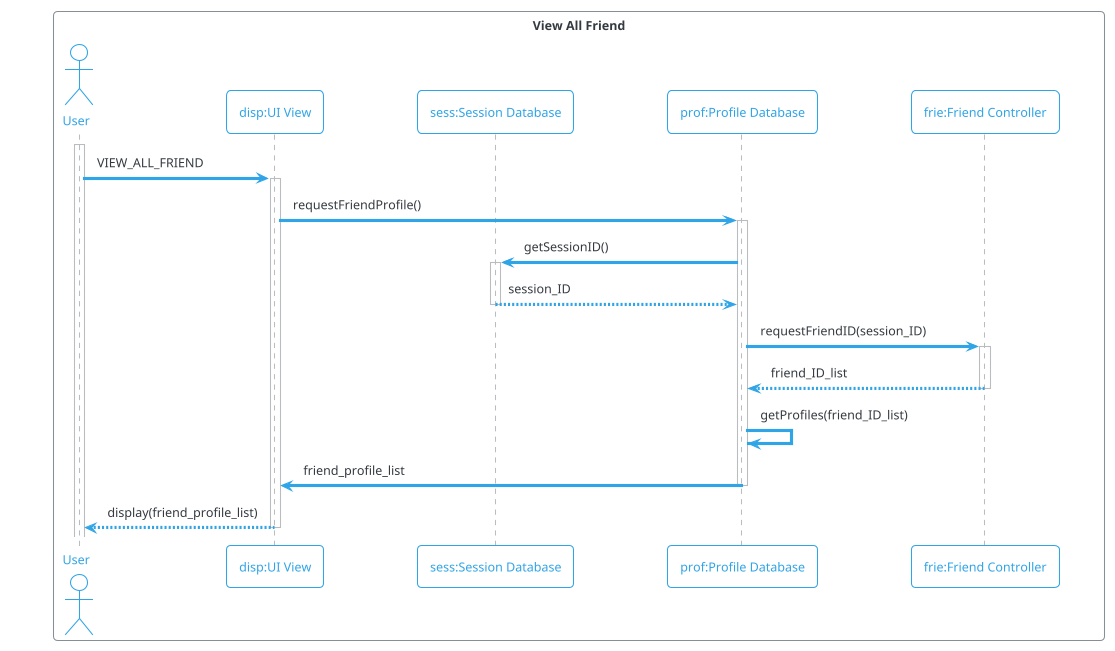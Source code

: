 @startuml
!theme cerulean-outline
box "View All Friend"
actor "User" as user
participant "disp:UI View" as disp
participant "sess:Session Database" as sess
participant "prof:Profile Database" as prof
participant "frie:Friend Controller" as frie
end box
activate user
user -> disp ++ : VIEW_ALL_FRIEND
disp -> prof ++ : requestFriendProfile()
prof -> sess ++ : getSessionID()
sess --> prof -- : session_ID
prof -> frie ++ : requestFriendID(session_ID)
frie --> prof -- : friend_ID_list
prof -> prof : getProfiles(friend_ID_list)
prof -> disp -- : friend_profile_list
disp --> user -- : display(friend_profile_list)
@enduml